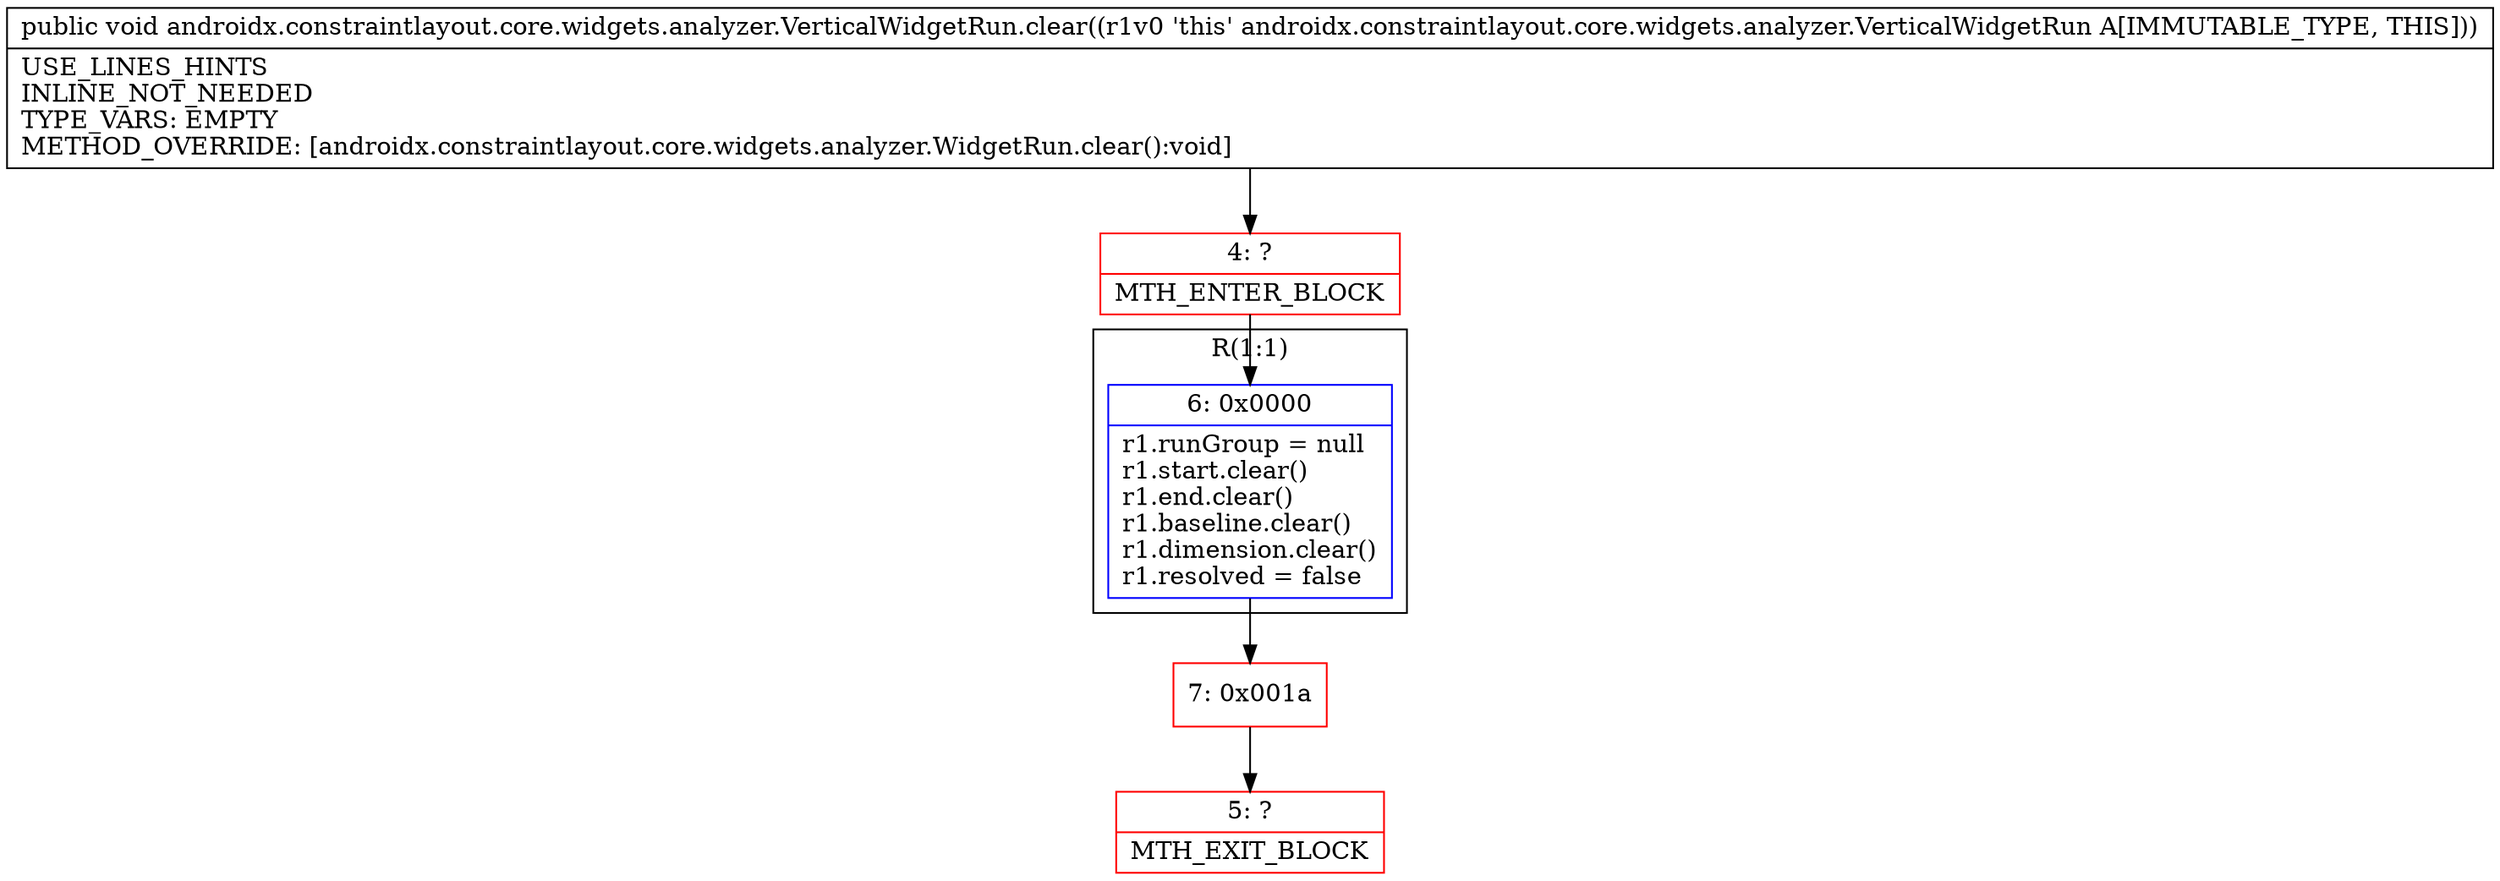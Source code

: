 digraph "CFG forandroidx.constraintlayout.core.widgets.analyzer.VerticalWidgetRun.clear()V" {
subgraph cluster_Region_1721183981 {
label = "R(1:1)";
node [shape=record,color=blue];
Node_6 [shape=record,label="{6\:\ 0x0000|r1.runGroup = null\lr1.start.clear()\lr1.end.clear()\lr1.baseline.clear()\lr1.dimension.clear()\lr1.resolved = false\l}"];
}
Node_4 [shape=record,color=red,label="{4\:\ ?|MTH_ENTER_BLOCK\l}"];
Node_7 [shape=record,color=red,label="{7\:\ 0x001a}"];
Node_5 [shape=record,color=red,label="{5\:\ ?|MTH_EXIT_BLOCK\l}"];
MethodNode[shape=record,label="{public void androidx.constraintlayout.core.widgets.analyzer.VerticalWidgetRun.clear((r1v0 'this' androidx.constraintlayout.core.widgets.analyzer.VerticalWidgetRun A[IMMUTABLE_TYPE, THIS]))  | USE_LINES_HINTS\lINLINE_NOT_NEEDED\lTYPE_VARS: EMPTY\lMETHOD_OVERRIDE: [androidx.constraintlayout.core.widgets.analyzer.WidgetRun.clear():void]\l}"];
MethodNode -> Node_4;Node_6 -> Node_7;
Node_4 -> Node_6;
Node_7 -> Node_5;
}

